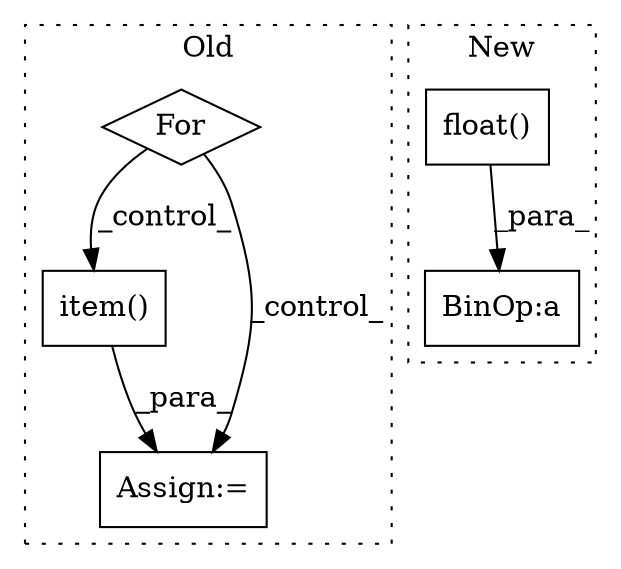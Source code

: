 digraph G {
subgraph cluster0 {
1 [label="item()" a="75" s="271" l="72" shape="box"];
3 [label="Assign:=" a="68" s="267" l="4" shape="box"];
5 [label="For" a="107" s="231,254" l="4,10" shape="diamond"];
label = "Old";
style="dotted";
}
subgraph cluster1 {
2 [label="float()" a="75" s="368" l="27" shape="box"];
4 [label="BinOp:a" a="82" s="455" l="1" shape="box"];
label = "New";
style="dotted";
}
1 -> 3 [label="_para_"];
2 -> 4 [label="_para_"];
5 -> 1 [label="_control_"];
5 -> 3 [label="_control_"];
}